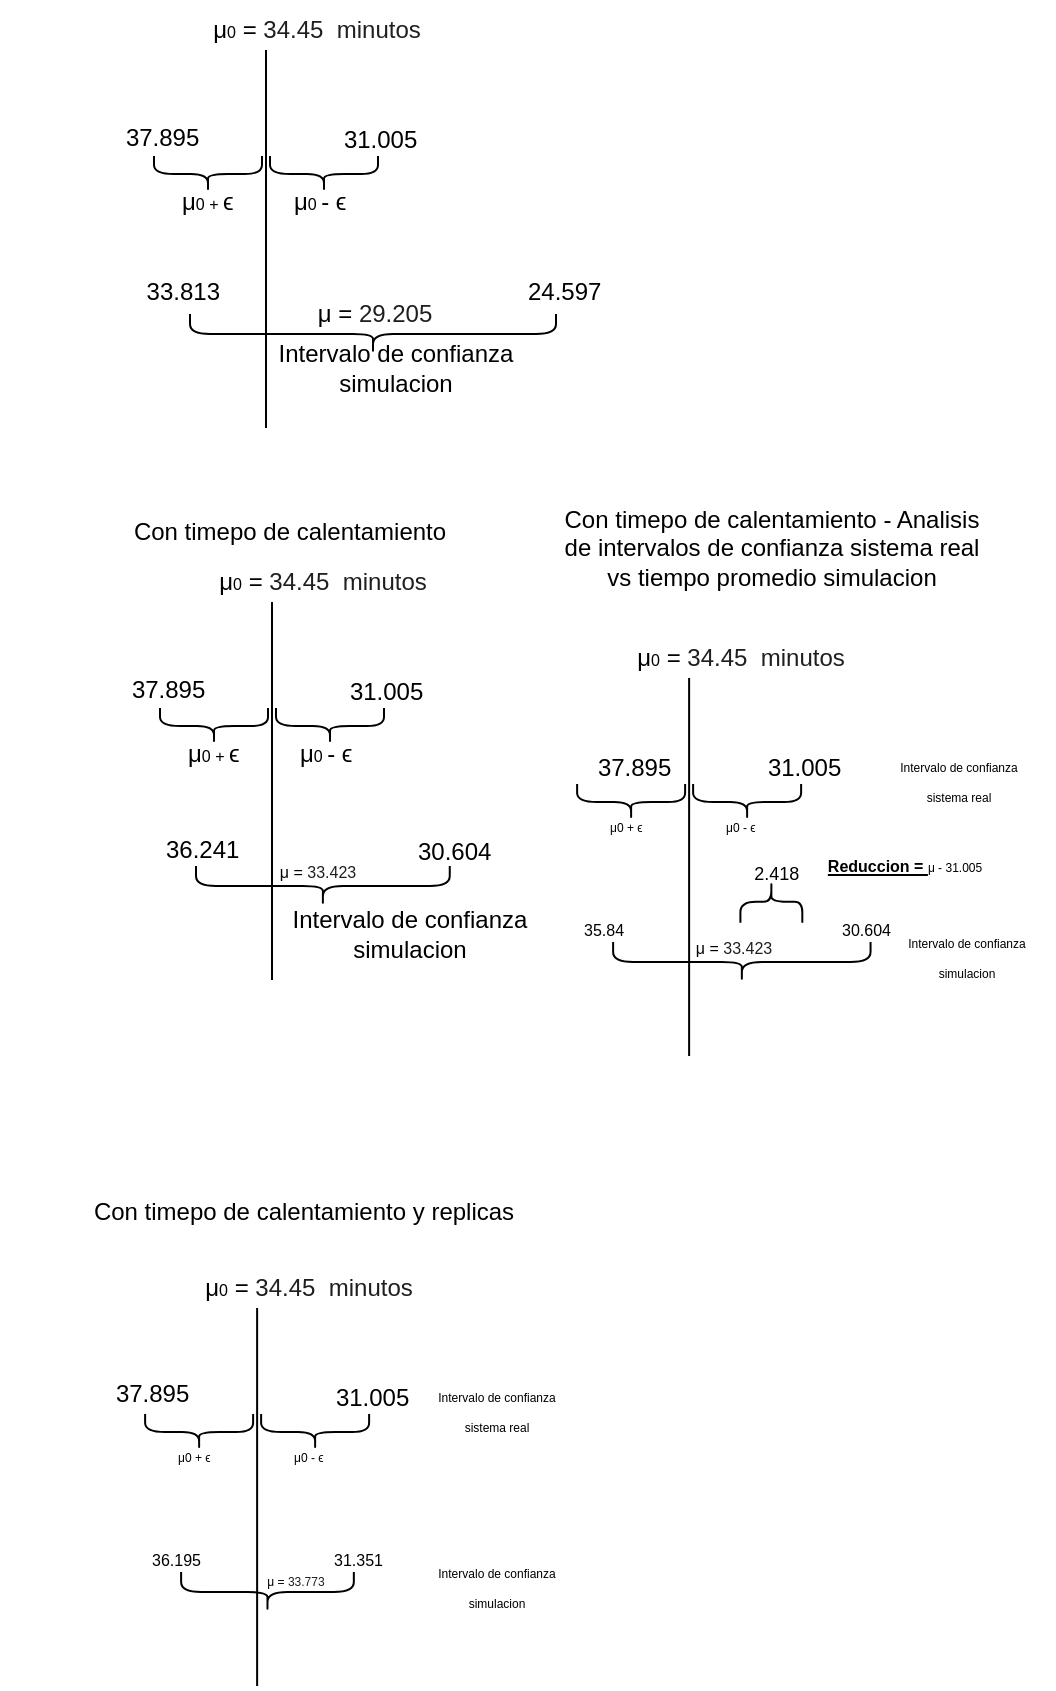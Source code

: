 <mxfile version="24.6.4" type="device">
  <diagram name="Page-1" id="v9tf8FGhaE9dQJUQSXp_">
    <mxGraphModel dx="633" dy="325" grid="0" gridSize="10" guides="1" tooltips="1" connect="1" arrows="1" fold="1" page="1" pageScale="1" pageWidth="850" pageHeight="1100" math="0" shadow="0">
      <root>
        <mxCell id="0" />
        <mxCell id="1" parent="0" />
        <mxCell id="3KHI6MfsFW1JE-0upwix-1" value="" style="endArrow=none;html=1;rounded=0;" parent="1" edge="1">
          <mxGeometry width="50" height="50" relative="1" as="geometry">
            <mxPoint x="450" y="170" as="sourcePoint" />
            <mxPoint x="450" y="359" as="targetPoint" />
          </mxGeometry>
        </mxCell>
        <mxCell id="3KHI6MfsFW1JE-0upwix-3" value="&lt;span class=&quot;mord mathnormal&quot;&gt;μ&lt;/span&gt;&lt;span class=&quot;msupsub&quot;&gt;&lt;span class=&quot;vlist-t vlist-t2&quot;&gt;&lt;span class=&quot;vlist-r&quot;&gt;&lt;span class=&quot;vlist&quot;&gt;&lt;font style=&quot;font-size: 8px;&quot;&gt;&lt;span class=&quot;pstrut&quot;&gt;&lt;/span&gt;&lt;span class=&quot;sizing reset-size6 size3 mtight&quot;&gt;&lt;span class=&quot;mord mtight&quot;&gt;0&lt;/span&gt;&lt;/span&gt;&lt;/font&gt;&lt;/span&gt;&lt;span class=&quot;vlist-s&quot;&gt;​ =&amp;nbsp;&lt;/span&gt;&lt;/span&gt;&lt;span class=&quot;vlist-r&quot;&gt;&lt;span class=&quot;vlist&quot;&gt;&lt;/span&gt;&lt;/span&gt;&lt;/span&gt;&lt;/span&gt;&lt;span style=&quot;color: rgb(31, 31, 31); text-align: left; white-space-collapse: preserve; background-color: rgb(255, 255, 255);&quot;&gt;&lt;font style=&quot;font-size: 12px;&quot; face=&quot;Helvetica&quot;&gt;34.45  minutos&lt;/font&gt;&lt;/span&gt;" style="text;html=1;align=center;verticalAlign=middle;whiteSpace=wrap;rounded=0;" parent="1" vertex="1">
          <mxGeometry x="408" y="145" width="135" height="30" as="geometry" />
        </mxCell>
        <mxCell id="3KHI6MfsFW1JE-0upwix-4" value="&lt;table border=&quot;0&quot; cellpadding=&quot;0&quot; cellspacing=&quot;0&quot; width=&quot;87&quot; style=&quot;border-collapse:&lt;br/&gt; collapse;width:65pt&quot;&gt; &lt;colgroup&gt;&lt;col width=&quot;87&quot; style=&quot;width:65pt&quot;&gt;&lt;/colgroup&gt; &lt;tbody&gt;&lt;tr height=&quot;21&quot; style=&quot;height:16.0pt&quot;&gt;  &lt;td height=&quot;21&quot; align=&quot;right&quot; width=&quot;87&quot; style=&quot;height:16.0pt;width:65pt&quot;&gt;37.895&lt;/td&gt; &lt;/tr&gt;&lt;/tbody&gt;&lt;/table&gt;" style="text;whiteSpace=wrap;html=1;" parent="1" vertex="1">
          <mxGeometry x="328" y="197" width="33.59" height="31" as="geometry" />
        </mxCell>
        <mxCell id="3KHI6MfsFW1JE-0upwix-5" value="&lt;br&gt;&lt;table border=&quot;0&quot; cellpadding=&quot;0&quot; cellspacing=&quot;0&quot; width=&quot;87&quot; style=&quot;border-collapse:&lt;br/&gt; collapse;width:65pt&quot;&gt; &lt;colgroup&gt;&lt;col width=&quot;87&quot; style=&quot;width:65pt&quot;&gt;&lt;/colgroup&gt; &lt;tbody&gt;&lt;tr height=&quot;21&quot; style=&quot;height:16.0pt&quot;&gt;  &lt;td height=&quot;21&quot; align=&quot;right&quot; width=&quot;87&quot; style=&quot;height:16.0pt;width:65pt&quot;&gt;31.005&lt;/td&gt; &lt;/tr&gt;&lt;/tbody&gt;&lt;/table&gt;" style="text;whiteSpace=wrap;html=1;" parent="1" vertex="1">
          <mxGeometry x="437" y="183" width="77" height="17" as="geometry" />
        </mxCell>
        <mxCell id="3KHI6MfsFW1JE-0upwix-8" value="" style="shape=curlyBracket;whiteSpace=wrap;html=1;rounded=1;labelPosition=left;verticalLabelPosition=middle;align=right;verticalAlign=middle;size=0.5;rotation=-90;" parent="1" vertex="1">
          <mxGeometry x="412" y="205" width="18" height="54" as="geometry" />
        </mxCell>
        <mxCell id="3KHI6MfsFW1JE-0upwix-9" value="" style="shape=curlyBracket;whiteSpace=wrap;html=1;rounded=1;labelPosition=left;verticalLabelPosition=middle;align=right;verticalAlign=middle;size=0.5;rotation=-90;" parent="1" vertex="1">
          <mxGeometry x="470" y="205" width="18" height="54" as="geometry" />
        </mxCell>
        <mxCell id="3KHI6MfsFW1JE-0upwix-10" value="&lt;span style=&quot;text-align: center;&quot; class=&quot;mord mathnormal&quot;&gt;μ&lt;/span&gt;&lt;span style=&quot;text-align: center;&quot; class=&quot;msupsub&quot;&gt;&lt;span class=&quot;vlist-t vlist-t2&quot;&gt;&lt;span class=&quot;vlist-r&quot;&gt;&lt;span class=&quot;vlist&quot;&gt;&lt;font style=&quot;font-size: 8px;&quot;&gt;&lt;span class=&quot;pstrut&quot;&gt;&lt;/span&gt;&lt;span class=&quot;sizing reset-size6 size3 mtight&quot;&gt;&lt;span class=&quot;mord mtight&quot;&gt;0&amp;nbsp;&lt;/span&gt;&lt;/span&gt;&lt;/font&gt;&lt;/span&gt;&lt;/span&gt;&lt;/span&gt;&lt;/span&gt;- ϵ" style="text;whiteSpace=wrap;html=1;" parent="1" vertex="1">
          <mxGeometry x="462" y="232" width="37.77" height="23.05" as="geometry" />
        </mxCell>
        <mxCell id="3KHI6MfsFW1JE-0upwix-11" value="&lt;span style=&quot;text-align: center;&quot; class=&quot;mord mathnormal&quot;&gt;μ&lt;/span&gt;&lt;span style=&quot;text-align: center;&quot; class=&quot;msupsub&quot;&gt;&lt;span class=&quot;vlist-t vlist-t2&quot;&gt;&lt;span class=&quot;vlist-r&quot;&gt;&lt;span class=&quot;vlist&quot;&gt;&lt;font style=&quot;font-size: 8px;&quot;&gt;&lt;span class=&quot;pstrut&quot;&gt;&lt;/span&gt;&lt;span class=&quot;sizing reset-size6 size3 mtight&quot;&gt;&lt;span class=&quot;mord mtight&quot;&gt;0 +&amp;nbsp;&lt;/span&gt;&lt;/span&gt;&lt;/font&gt;&lt;/span&gt;&lt;/span&gt;&lt;/span&gt;&lt;/span&gt;ϵ" style="text;whiteSpace=wrap;html=1;" parent="1" vertex="1">
          <mxGeometry x="406" y="232" width="37.77" height="23.05" as="geometry" />
        </mxCell>
        <mxCell id="3KHI6MfsFW1JE-0upwix-12" value="&lt;br&gt;&lt;table border=&quot;0&quot; cellpadding=&quot;0&quot; cellspacing=&quot;0&quot; width=&quot;108&quot; style=&quot;border-collapse:&lt;br/&gt; collapse;width:81pt&quot;&gt; &lt;colgroup&gt;&lt;col width=&quot;108&quot; style=&quot;mso-width-source:userset;mso-width-alt:3456;width:81pt&quot;&gt;&lt;/colgroup&gt; &lt;tbody&gt;&lt;tr height=&quot;21&quot; style=&quot;height:16.0pt&quot;&gt;  &lt;td height=&quot;21&quot; align=&quot;right&quot; width=&quot;108&quot; style=&quot;height:16.0pt;width:81pt&quot;&gt;33.813&lt;/td&gt; &lt;/tr&gt;&lt;/tbody&gt;&lt;/table&gt;" style="text;whiteSpace=wrap;html=1;" parent="1" vertex="1">
          <mxGeometry x="317" y="259" width="136" height="50.77" as="geometry" />
        </mxCell>
        <mxCell id="3KHI6MfsFW1JE-0upwix-13" value="&lt;table border=&quot;0&quot; cellpadding=&quot;0&quot; cellspacing=&quot;0&quot; width=&quot;108&quot; style=&quot;border-collapse:&lt;br/&gt; collapse;width:81pt&quot;&gt;&lt;colgroup&gt;&lt;col width=&quot;108&quot; style=&quot;mso-width-source:userset;mso-width-alt:3456;width:81pt&quot;&gt;&lt;/colgroup&gt;&lt;tbody&gt;&lt;tr height=&quot;21&quot; style=&quot;height:16.0pt&quot;&gt;&lt;td height=&quot;21&quot; align=&quot;right&quot; width=&quot;108&quot; style=&quot;height:16.0pt;width:81pt&quot;&gt;&lt;/td&gt;&lt;/tr&gt;&lt;/tbody&gt;&lt;/table&gt;24.597" style="text;whiteSpace=wrap;html=1;" parent="1" vertex="1">
          <mxGeometry x="579" y="256" width="136" height="56.77" as="geometry" />
        </mxCell>
        <mxCell id="3KHI6MfsFW1JE-0upwix-15" value="" style="shape=curlyBracket;whiteSpace=wrap;html=1;rounded=1;flipH=1;labelPosition=right;verticalLabelPosition=middle;align=left;verticalAlign=middle;rotation=90;" parent="1" vertex="1">
          <mxGeometry x="493.5" y="220.5" width="20" height="183" as="geometry" />
        </mxCell>
        <mxCell id="3KHI6MfsFW1JE-0upwix-17" value="Intervalo de confianza simulacion" style="text;html=1;align=center;verticalAlign=middle;whiteSpace=wrap;rounded=0;" parent="1" vertex="1">
          <mxGeometry x="430" y="314" width="170" height="30" as="geometry" />
        </mxCell>
        <mxCell id="pwbkbquJ9HPY47pB4aYK-1" value="&lt;span class=&quot;mord mathnormal&quot;&gt;μ&lt;/span&gt;&lt;span class=&quot;msupsub&quot;&gt;&lt;span class=&quot;vlist-t vlist-t2&quot;&gt;&lt;span class=&quot;vlist-r&quot;&gt;&lt;span class=&quot;vlist-s&quot;&gt;​ =&amp;nbsp;&lt;/span&gt;&lt;/span&gt;&lt;span class=&quot;vlist-r&quot;&gt;&lt;span class=&quot;vlist&quot;&gt;&lt;/span&gt;&lt;/span&gt;&lt;/span&gt;&lt;/span&gt;&lt;span style=&quot;color: rgb(31, 31, 31); text-align: left; white-space-collapse: preserve; background-color: rgb(255, 255, 255);&quot;&gt;&lt;font style=&quot;font-size: 12px;&quot; face=&quot;Helvetica&quot;&gt;29.205&lt;/font&gt;&lt;/span&gt;" style="text;html=1;align=center;verticalAlign=middle;whiteSpace=wrap;rounded=0;" vertex="1" parent="1">
          <mxGeometry x="437" y="287" width="135" height="30" as="geometry" />
        </mxCell>
        <mxCell id="pwbkbquJ9HPY47pB4aYK-15" value="" style="endArrow=none;html=1;rounded=0;" edge="1" parent="1">
          <mxGeometry width="50" height="50" relative="1" as="geometry">
            <mxPoint x="453" y="446" as="sourcePoint" />
            <mxPoint x="453" y="635" as="targetPoint" />
          </mxGeometry>
        </mxCell>
        <mxCell id="pwbkbquJ9HPY47pB4aYK-16" value="&lt;span class=&quot;mord mathnormal&quot;&gt;μ&lt;/span&gt;&lt;span class=&quot;msupsub&quot;&gt;&lt;span class=&quot;vlist-t vlist-t2&quot;&gt;&lt;span class=&quot;vlist-r&quot;&gt;&lt;span class=&quot;vlist&quot;&gt;&lt;font style=&quot;font-size: 8px;&quot;&gt;&lt;span class=&quot;pstrut&quot;&gt;&lt;/span&gt;&lt;span class=&quot;sizing reset-size6 size3 mtight&quot;&gt;&lt;span class=&quot;mord mtight&quot;&gt;0&lt;/span&gt;&lt;/span&gt;&lt;/font&gt;&lt;/span&gt;&lt;span class=&quot;vlist-s&quot;&gt;​ =&amp;nbsp;&lt;/span&gt;&lt;/span&gt;&lt;span class=&quot;vlist-r&quot;&gt;&lt;span class=&quot;vlist&quot;&gt;&lt;/span&gt;&lt;/span&gt;&lt;/span&gt;&lt;/span&gt;&lt;span style=&quot;color: rgb(31, 31, 31); text-align: left; white-space-collapse: preserve; background-color: rgb(255, 255, 255);&quot;&gt;&lt;font style=&quot;font-size: 12px;&quot; face=&quot;Helvetica&quot;&gt;34.45  minutos&lt;/font&gt;&lt;/span&gt;" style="text;html=1;align=center;verticalAlign=middle;whiteSpace=wrap;rounded=0;" vertex="1" parent="1">
          <mxGeometry x="411" y="421" width="135" height="30" as="geometry" />
        </mxCell>
        <mxCell id="pwbkbquJ9HPY47pB4aYK-17" value="&lt;table border=&quot;0&quot; cellpadding=&quot;0&quot; cellspacing=&quot;0&quot; width=&quot;87&quot; style=&quot;border-collapse:&lt;br/&gt; collapse;width:65pt&quot;&gt; &lt;colgroup&gt;&lt;col width=&quot;87&quot; style=&quot;width:65pt&quot;&gt;&lt;/colgroup&gt; &lt;tbody&gt;&lt;tr height=&quot;21&quot; style=&quot;height:16.0pt&quot;&gt;  &lt;td height=&quot;21&quot; align=&quot;right&quot; width=&quot;87&quot; style=&quot;height:16.0pt;width:65pt&quot;&gt;37.895&lt;/td&gt; &lt;/tr&gt;&lt;/tbody&gt;&lt;/table&gt;" style="text;whiteSpace=wrap;html=1;" vertex="1" parent="1">
          <mxGeometry x="331" y="473" width="33.59" height="31" as="geometry" />
        </mxCell>
        <mxCell id="pwbkbquJ9HPY47pB4aYK-18" value="&lt;br&gt;&lt;table border=&quot;0&quot; cellpadding=&quot;0&quot; cellspacing=&quot;0&quot; width=&quot;87&quot; style=&quot;border-collapse:&lt;br/&gt; collapse;width:65pt&quot;&gt; &lt;colgroup&gt;&lt;col width=&quot;87&quot; style=&quot;width:65pt&quot;&gt;&lt;/colgroup&gt; &lt;tbody&gt;&lt;tr height=&quot;21&quot; style=&quot;height:16.0pt&quot;&gt;  &lt;td height=&quot;21&quot; align=&quot;right&quot; width=&quot;87&quot; style=&quot;height:16.0pt;width:65pt&quot;&gt;31.005&lt;/td&gt; &lt;/tr&gt;&lt;/tbody&gt;&lt;/table&gt;" style="text;whiteSpace=wrap;html=1;" vertex="1" parent="1">
          <mxGeometry x="440" y="459" width="77" height="17" as="geometry" />
        </mxCell>
        <mxCell id="pwbkbquJ9HPY47pB4aYK-19" value="" style="shape=curlyBracket;whiteSpace=wrap;html=1;rounded=1;labelPosition=left;verticalLabelPosition=middle;align=right;verticalAlign=middle;size=0.5;rotation=-90;" vertex="1" parent="1">
          <mxGeometry x="415" y="481" width="18" height="54" as="geometry" />
        </mxCell>
        <mxCell id="pwbkbquJ9HPY47pB4aYK-20" value="" style="shape=curlyBracket;whiteSpace=wrap;html=1;rounded=1;labelPosition=left;verticalLabelPosition=middle;align=right;verticalAlign=middle;size=0.5;rotation=-90;" vertex="1" parent="1">
          <mxGeometry x="473" y="481" width="18" height="54" as="geometry" />
        </mxCell>
        <mxCell id="pwbkbquJ9HPY47pB4aYK-21" value="&lt;span style=&quot;text-align: center;&quot; class=&quot;mord mathnormal&quot;&gt;μ&lt;/span&gt;&lt;span style=&quot;text-align: center;&quot; class=&quot;msupsub&quot;&gt;&lt;span class=&quot;vlist-t vlist-t2&quot;&gt;&lt;span class=&quot;vlist-r&quot;&gt;&lt;span class=&quot;vlist&quot;&gt;&lt;font style=&quot;font-size: 8px;&quot;&gt;&lt;span class=&quot;pstrut&quot;&gt;&lt;/span&gt;&lt;span class=&quot;sizing reset-size6 size3 mtight&quot;&gt;&lt;span class=&quot;mord mtight&quot;&gt;0&amp;nbsp;&lt;/span&gt;&lt;/span&gt;&lt;/font&gt;&lt;/span&gt;&lt;/span&gt;&lt;/span&gt;&lt;/span&gt;- ϵ" style="text;whiteSpace=wrap;html=1;" vertex="1" parent="1">
          <mxGeometry x="465" y="508" width="37.77" height="23.05" as="geometry" />
        </mxCell>
        <mxCell id="pwbkbquJ9HPY47pB4aYK-22" value="&lt;span style=&quot;text-align: center;&quot; class=&quot;mord mathnormal&quot;&gt;μ&lt;/span&gt;&lt;span style=&quot;text-align: center;&quot; class=&quot;msupsub&quot;&gt;&lt;span class=&quot;vlist-t vlist-t2&quot;&gt;&lt;span class=&quot;vlist-r&quot;&gt;&lt;span class=&quot;vlist&quot;&gt;&lt;font style=&quot;font-size: 8px;&quot;&gt;&lt;span class=&quot;pstrut&quot;&gt;&lt;/span&gt;&lt;span class=&quot;sizing reset-size6 size3 mtight&quot;&gt;&lt;span class=&quot;mord mtight&quot;&gt;0 +&amp;nbsp;&lt;/span&gt;&lt;/span&gt;&lt;/font&gt;&lt;/span&gt;&lt;/span&gt;&lt;/span&gt;&lt;/span&gt;ϵ" style="text;whiteSpace=wrap;html=1;" vertex="1" parent="1">
          <mxGeometry x="409" y="508" width="37.77" height="23.05" as="geometry" />
        </mxCell>
        <mxCell id="pwbkbquJ9HPY47pB4aYK-23" value="&lt;table border=&quot;0&quot; cellpadding=&quot;0&quot; cellspacing=&quot;0&quot; width=&quot;108&quot; style=&quot;border-collapse:&lt;br/&gt; collapse;width:81pt&quot;&gt;&lt;colgroup&gt;&lt;col width=&quot;108&quot; style=&quot;mso-width-source:userset;mso-width-alt:3456;width:81pt&quot;&gt;&lt;/colgroup&gt;&lt;tbody&gt;&lt;tr height=&quot;21&quot; style=&quot;height:16.0pt&quot;&gt;&lt;td height=&quot;21&quot; align=&quot;right&quot; width=&quot;108&quot; style=&quot;height:16.0pt;width:81pt&quot;&gt;&lt;/td&gt;&lt;/tr&gt;&lt;/tbody&gt;&lt;/table&gt;36.241&amp;nbsp;" style="text;whiteSpace=wrap;html=1;" vertex="1" parent="1">
          <mxGeometry x="398" y="535" width="70" height="16.77" as="geometry" />
        </mxCell>
        <mxCell id="pwbkbquJ9HPY47pB4aYK-24" value="30.604" style="text;whiteSpace=wrap;html=1;" vertex="1" parent="1">
          <mxGeometry x="524" y="557" width="61" height="23" as="geometry" />
        </mxCell>
        <mxCell id="pwbkbquJ9HPY47pB4aYK-25" value="" style="shape=curlyBracket;whiteSpace=wrap;html=1;rounded=1;flipH=1;labelPosition=right;verticalLabelPosition=middle;align=left;verticalAlign=middle;rotation=90;" vertex="1" parent="1">
          <mxGeometry x="468.44" y="524.56" width="20" height="126.88" as="geometry" />
        </mxCell>
        <mxCell id="pwbkbquJ9HPY47pB4aYK-26" value="Intervalo de confianza simulacion" style="text;html=1;align=center;verticalAlign=middle;whiteSpace=wrap;rounded=0;" vertex="1" parent="1">
          <mxGeometry x="437" y="597" width="170" height="30" as="geometry" />
        </mxCell>
        <mxCell id="pwbkbquJ9HPY47pB4aYK-27" value="&lt;font style=&quot;font-size: 8px;&quot;&gt;&lt;span class=&quot;mord mathnormal&quot;&gt;μ&lt;/span&gt;&lt;span class=&quot;msupsub&quot;&gt;&lt;span class=&quot;vlist-t vlist-t2&quot;&gt;&lt;span class=&quot;vlist-r&quot;&gt;&lt;span class=&quot;vlist-s&quot;&gt;​ =&amp;nbsp;&lt;/span&gt;&lt;/span&gt;&lt;span class=&quot;vlist-r&quot;&gt;&lt;span class=&quot;vlist&quot;&gt;&lt;/span&gt;&lt;/span&gt;&lt;/span&gt;&lt;/span&gt;&lt;span style=&quot;color: rgb(31, 31, 31); text-align: left; white-space-collapse: preserve; background-color: rgb(255, 255, 255);&quot;&gt;&lt;font style=&quot;&quot; face=&quot;Helvetica&quot;&gt;33.423&lt;/font&gt;&lt;/span&gt;&lt;/font&gt;" style="text;html=1;align=center;verticalAlign=middle;whiteSpace=wrap;rounded=0;" vertex="1" parent="1">
          <mxGeometry x="446.77" y="565" width="58" height="30" as="geometry" />
        </mxCell>
        <mxCell id="pwbkbquJ9HPY47pB4aYK-28" value="Con timepo de calentamiento" style="text;html=1;align=center;verticalAlign=middle;whiteSpace=wrap;rounded=0;" vertex="1" parent="1">
          <mxGeometry x="352" y="396" width="220" height="30" as="geometry" />
        </mxCell>
        <mxCell id="pwbkbquJ9HPY47pB4aYK-29" value="" style="endArrow=none;html=1;rounded=0;" edge="1" parent="1">
          <mxGeometry width="50" height="50" relative="1" as="geometry">
            <mxPoint x="661.56" y="484" as="sourcePoint" />
            <mxPoint x="661.56" y="673" as="targetPoint" />
          </mxGeometry>
        </mxCell>
        <mxCell id="pwbkbquJ9HPY47pB4aYK-30" value="&lt;span class=&quot;mord mathnormal&quot;&gt;μ&lt;/span&gt;&lt;span class=&quot;msupsub&quot;&gt;&lt;span class=&quot;vlist-t vlist-t2&quot;&gt;&lt;span class=&quot;vlist-r&quot;&gt;&lt;span class=&quot;vlist&quot;&gt;&lt;font style=&quot;font-size: 8px;&quot;&gt;&lt;span class=&quot;pstrut&quot;&gt;&lt;/span&gt;&lt;span class=&quot;sizing reset-size6 size3 mtight&quot;&gt;&lt;span class=&quot;mord mtight&quot;&gt;0&lt;/span&gt;&lt;/span&gt;&lt;/font&gt;&lt;/span&gt;&lt;span class=&quot;vlist-s&quot;&gt;​ =&amp;nbsp;&lt;/span&gt;&lt;/span&gt;&lt;span class=&quot;vlist-r&quot;&gt;&lt;span class=&quot;vlist&quot;&gt;&lt;/span&gt;&lt;/span&gt;&lt;/span&gt;&lt;/span&gt;&lt;span style=&quot;color: rgb(31, 31, 31); text-align: left; white-space-collapse: preserve; background-color: rgb(255, 255, 255);&quot;&gt;&lt;font style=&quot;font-size: 12px;&quot; face=&quot;Helvetica&quot;&gt;34.45  minutos&lt;/font&gt;&lt;/span&gt;" style="text;html=1;align=center;verticalAlign=middle;whiteSpace=wrap;rounded=0;" vertex="1" parent="1">
          <mxGeometry x="619.56" y="459" width="135" height="30" as="geometry" />
        </mxCell>
        <mxCell id="pwbkbquJ9HPY47pB4aYK-31" value="&lt;br&gt;&lt;table border=&quot;0&quot; cellpadding=&quot;0&quot; cellspacing=&quot;0&quot; width=&quot;87&quot; style=&quot;border-collapse:&lt;br/&gt; collapse;width:65pt&quot;&gt; &lt;colgroup&gt;&lt;col width=&quot;87&quot; style=&quot;width:65pt&quot;&gt;&lt;/colgroup&gt; &lt;tbody&gt;&lt;tr height=&quot;21&quot; style=&quot;height:16.0pt&quot;&gt;  &lt;td height=&quot;21&quot; align=&quot;right&quot; width=&quot;87&quot; style=&quot;height:16.0pt;width:65pt&quot;&gt;31.005&lt;/td&gt; &lt;/tr&gt;&lt;/tbody&gt;&lt;/table&gt;" style="text;whiteSpace=wrap;html=1;" vertex="1" parent="1">
          <mxGeometry x="648.56" y="497" width="77" height="17" as="geometry" />
        </mxCell>
        <mxCell id="pwbkbquJ9HPY47pB4aYK-32" value="" style="shape=curlyBracket;whiteSpace=wrap;html=1;rounded=1;labelPosition=left;verticalLabelPosition=middle;align=right;verticalAlign=middle;size=0.5;rotation=-90;" vertex="1" parent="1">
          <mxGeometry x="623.56" y="519" width="18" height="54" as="geometry" />
        </mxCell>
        <mxCell id="pwbkbquJ9HPY47pB4aYK-33" value="" style="shape=curlyBracket;whiteSpace=wrap;html=1;rounded=1;labelPosition=left;verticalLabelPosition=middle;align=right;verticalAlign=middle;size=0.5;rotation=-90;" vertex="1" parent="1">
          <mxGeometry x="681.56" y="519" width="18" height="54" as="geometry" />
        </mxCell>
        <mxCell id="pwbkbquJ9HPY47pB4aYK-34" value="&lt;font style=&quot;font-size: 6px;&quot;&gt;&lt;span style=&quot;text-align: center;&quot; class=&quot;mord mathnormal&quot;&gt;μ&lt;/span&gt;&lt;span style=&quot;text-align: center;&quot; class=&quot;msupsub&quot;&gt;&lt;span class=&quot;vlist-t vlist-t2&quot;&gt;&lt;span class=&quot;vlist-r&quot;&gt;&lt;span class=&quot;vlist&quot;&gt;&lt;font style=&quot;&quot;&gt;&lt;span class=&quot;pstrut&quot;&gt;&lt;/span&gt;&lt;span class=&quot;sizing reset-size6 size3 mtight&quot;&gt;&lt;span class=&quot;mord mtight&quot;&gt;0&amp;nbsp;&lt;/span&gt;&lt;/span&gt;&lt;/font&gt;&lt;/span&gt;&lt;/span&gt;&lt;/span&gt;&lt;/span&gt;- ϵ&lt;/font&gt;" style="text;whiteSpace=wrap;html=1;" vertex="1" parent="1">
          <mxGeometry x="677.92" y="543" width="37.77" height="23.05" as="geometry" />
        </mxCell>
        <mxCell id="pwbkbquJ9HPY47pB4aYK-35" value="&lt;font style=&quot;font-size: 6px;&quot;&gt;&lt;span style=&quot;text-align: center;&quot; class=&quot;mord mathnormal&quot;&gt;μ&lt;/span&gt;&lt;span style=&quot;text-align: center;&quot; class=&quot;msupsub&quot;&gt;&lt;span class=&quot;vlist-t vlist-t2&quot;&gt;&lt;span class=&quot;vlist-r&quot;&gt;&lt;span class=&quot;vlist&quot;&gt;&lt;font style=&quot;&quot;&gt;&lt;span class=&quot;pstrut&quot;&gt;&lt;/span&gt;&lt;span class=&quot;sizing reset-size6 size3 mtight&quot;&gt;&lt;span class=&quot;mord mtight&quot;&gt;0 +&amp;nbsp;&lt;/span&gt;&lt;/span&gt;&lt;/font&gt;&lt;/span&gt;&lt;/span&gt;&lt;/span&gt;&lt;/span&gt;ϵ&lt;/font&gt;" style="text;whiteSpace=wrap;html=1;" vertex="1" parent="1">
          <mxGeometry x="619.56" y="543" width="37.77" height="23.05" as="geometry" />
        </mxCell>
        <mxCell id="pwbkbquJ9HPY47pB4aYK-36" value="&lt;font style=&quot;font-size: 8px;&quot;&gt;35.84&lt;/font&gt;" style="text;whiteSpace=wrap;html=1;" vertex="1" parent="1">
          <mxGeometry x="607" y="595" width="70" height="16.77" as="geometry" />
        </mxCell>
        <mxCell id="pwbkbquJ9HPY47pB4aYK-37" value="&lt;font style=&quot;font-size: 8px;&quot;&gt;30.604&lt;/font&gt;" style="text;whiteSpace=wrap;html=1;" vertex="1" parent="1">
          <mxGeometry x="735.56" y="595" width="61" height="23" as="geometry" />
        </mxCell>
        <mxCell id="pwbkbquJ9HPY47pB4aYK-38" value="" style="shape=curlyBracket;whiteSpace=wrap;html=1;rounded=1;flipH=1;labelPosition=right;verticalLabelPosition=middle;align=left;verticalAlign=middle;rotation=90;" vertex="1" parent="1">
          <mxGeometry x="677.92" y="561.64" width="20" height="128.72" as="geometry" />
        </mxCell>
        <mxCell id="pwbkbquJ9HPY47pB4aYK-39" value="&lt;font style=&quot;font-size: 6px;&quot;&gt;Intervalo de confianza simulacion&lt;/font&gt;" style="text;html=1;align=center;verticalAlign=middle;whiteSpace=wrap;rounded=0;" vertex="1" parent="1">
          <mxGeometry x="757" y="607" width="87" height="30" as="geometry" />
        </mxCell>
        <mxCell id="pwbkbquJ9HPY47pB4aYK-40" value="&lt;font style=&quot;font-size: 8px;&quot;&gt;&lt;span class=&quot;mord mathnormal&quot;&gt;μ&lt;/span&gt;&lt;span class=&quot;msupsub&quot;&gt;&lt;span class=&quot;vlist-t vlist-t2&quot;&gt;&lt;span class=&quot;vlist-r&quot;&gt;&lt;span class=&quot;vlist-s&quot;&gt;​ =&amp;nbsp;&lt;/span&gt;&lt;/span&gt;&lt;span class=&quot;vlist-r&quot;&gt;&lt;span class=&quot;vlist&quot;&gt;&lt;/span&gt;&lt;/span&gt;&lt;/span&gt;&lt;/span&gt;&lt;span style=&quot;color: rgb(31, 31, 31); text-align: left; white-space-collapse: preserve; background-color: rgb(255, 255, 255);&quot;&gt;&lt;font style=&quot;&quot; face=&quot;Helvetica&quot;&gt;33.423&lt;/font&gt;&lt;/span&gt;&lt;/font&gt;" style="text;html=1;align=center;verticalAlign=middle;whiteSpace=wrap;rounded=0;" vertex="1" parent="1">
          <mxGeometry x="655.33" y="603" width="58" height="30" as="geometry" />
        </mxCell>
        <mxCell id="pwbkbquJ9HPY47pB4aYK-41" value="Con timepo de calentamiento - Analisis de intervalos de confianza sistema real vs tiempo promedio simulacion" style="text;html=1;align=center;verticalAlign=middle;whiteSpace=wrap;rounded=0;" vertex="1" parent="1">
          <mxGeometry x="593" y="403.5" width="220" height="30" as="geometry" />
        </mxCell>
        <mxCell id="pwbkbquJ9HPY47pB4aYK-42" value="&lt;table border=&quot;0&quot; cellpadding=&quot;0&quot; cellspacing=&quot;0&quot; width=&quot;87&quot; style=&quot;border-collapse:&lt;br/&gt; collapse;width:65pt&quot;&gt; &lt;colgroup&gt;&lt;col width=&quot;87&quot; style=&quot;width:65pt&quot;&gt;&lt;/colgroup&gt; &lt;tbody&gt;&lt;tr height=&quot;21&quot; style=&quot;height:16.0pt&quot;&gt;  &lt;td height=&quot;21&quot; align=&quot;right&quot; width=&quot;87&quot; style=&quot;height:16.0pt;width:65pt&quot;&gt;37.895&lt;/td&gt; &lt;/tr&gt;&lt;/tbody&gt;&lt;/table&gt;" style="text;whiteSpace=wrap;html=1;" vertex="1" parent="1">
          <mxGeometry x="564" y="512" width="33.59" height="31" as="geometry" />
        </mxCell>
        <mxCell id="pwbkbquJ9HPY47pB4aYK-43" value="&lt;font style=&quot;font-size: 6px;&quot;&gt;Intervalo de confianza sistema real&lt;/font&gt;" style="text;html=1;align=center;verticalAlign=middle;whiteSpace=wrap;rounded=0;" vertex="1" parent="1">
          <mxGeometry x="757" y="519" width="79" height="30" as="geometry" />
        </mxCell>
        <mxCell id="pwbkbquJ9HPY47pB4aYK-45" value="" style="shape=curlyBracket;whiteSpace=wrap;html=1;rounded=1;flipH=1;labelPosition=right;verticalLabelPosition=middle;align=left;verticalAlign=middle;rotation=-90;" vertex="1" parent="1">
          <mxGeometry x="692.18" y="580.43" width="21" height="30.95" as="geometry" />
        </mxCell>
        <mxCell id="pwbkbquJ9HPY47pB4aYK-46" value="&lt;table style=&quot;border-collapse: collapse; width: 65pt;&quot; width=&quot;87&quot; cellspacing=&quot;0&quot; cellpadding=&quot;0&quot; border=&quot;0&quot;&gt;&lt;colgroup&gt;&lt;col style=&quot;width: 65pt;&quot; width=&quot;87&quot;&gt;&lt;/colgroup&gt;&lt;tbody&gt;&lt;tr style=&quot;height: 16pt;&quot; height=&quot;21&quot;&gt;&lt;td style=&quot;padding-top: 1px; padding-right: 1px; padding-left: 1px; font-size: 12pt; font-family: &amp;quot;Aptos Narrow&amp;quot;, sans-serif; vertical-align: bottom; border: none; text-wrap: nowrap; height: 16pt; width: 65pt;&quot; width=&quot;87&quot; align=&quot;right&quot; height=&quot;21&quot;&gt;&lt;font style=&quot;font-size: 9px;&quot;&gt;2.418&lt;/font&gt;&lt;/td&gt;&lt;/tr&gt;&lt;/tbody&gt;&lt;/table&gt;" style="text;whiteSpace=wrap;html=1;" vertex="1" parent="1">
          <mxGeometry x="628.56" y="560" width="61" height="23" as="geometry" />
        </mxCell>
        <mxCell id="pwbkbquJ9HPY47pB4aYK-47" value="&lt;font style=&quot;font-size: 8px;&quot;&gt;&lt;b&gt;&lt;u&gt;Reduccion =&amp;nbsp;&lt;/u&gt;&lt;/b&gt;&lt;/font&gt;&lt;font style=&quot;font-size: 6px;&quot;&gt;μ - 31.005&lt;/font&gt;" style="text;html=1;align=center;verticalAlign=middle;whiteSpace=wrap;rounded=0;" vertex="1" parent="1">
          <mxGeometry x="725.56" y="561.64" width="87" height="30" as="geometry" />
        </mxCell>
        <mxCell id="pwbkbquJ9HPY47pB4aYK-77" value="" style="endArrow=none;html=1;rounded=0;" edge="1" parent="1">
          <mxGeometry width="50" height="50" relative="1" as="geometry">
            <mxPoint x="445.56" y="799" as="sourcePoint" />
            <mxPoint x="445.56" y="988" as="targetPoint" />
          </mxGeometry>
        </mxCell>
        <mxCell id="pwbkbquJ9HPY47pB4aYK-78" value="&lt;span class=&quot;mord mathnormal&quot;&gt;μ&lt;/span&gt;&lt;span class=&quot;msupsub&quot;&gt;&lt;span class=&quot;vlist-t vlist-t2&quot;&gt;&lt;span class=&quot;vlist-r&quot;&gt;&lt;span class=&quot;vlist&quot;&gt;&lt;font style=&quot;font-size: 8px;&quot;&gt;&lt;span class=&quot;pstrut&quot;&gt;&lt;/span&gt;&lt;span class=&quot;sizing reset-size6 size3 mtight&quot;&gt;&lt;span class=&quot;mord mtight&quot;&gt;0&lt;/span&gt;&lt;/span&gt;&lt;/font&gt;&lt;/span&gt;&lt;span class=&quot;vlist-s&quot;&gt;​ =&amp;nbsp;&lt;/span&gt;&lt;/span&gt;&lt;span class=&quot;vlist-r&quot;&gt;&lt;span class=&quot;vlist&quot;&gt;&lt;/span&gt;&lt;/span&gt;&lt;/span&gt;&lt;/span&gt;&lt;span style=&quot;color: rgb(31, 31, 31); text-align: left; white-space-collapse: preserve; background-color: rgb(255, 255, 255);&quot;&gt;&lt;font style=&quot;font-size: 12px;&quot; face=&quot;Helvetica&quot;&gt;34.45  minutos&lt;/font&gt;&lt;/span&gt;" style="text;html=1;align=center;verticalAlign=middle;whiteSpace=wrap;rounded=0;" vertex="1" parent="1">
          <mxGeometry x="403.56" y="774" width="135" height="30" as="geometry" />
        </mxCell>
        <mxCell id="pwbkbquJ9HPY47pB4aYK-79" value="&lt;br&gt;&lt;table border=&quot;0&quot; cellpadding=&quot;0&quot; cellspacing=&quot;0&quot; width=&quot;87&quot; style=&quot;border-collapse:&lt;br/&gt; collapse;width:65pt&quot;&gt; &lt;colgroup&gt;&lt;col width=&quot;87&quot; style=&quot;width:65pt&quot;&gt;&lt;/colgroup&gt; &lt;tbody&gt;&lt;tr height=&quot;21&quot; style=&quot;height:16.0pt&quot;&gt;  &lt;td height=&quot;21&quot; align=&quot;right&quot; width=&quot;87&quot; style=&quot;height:16.0pt;width:65pt&quot;&gt;31.005&lt;/td&gt; &lt;/tr&gt;&lt;/tbody&gt;&lt;/table&gt;" style="text;whiteSpace=wrap;html=1;" vertex="1" parent="1">
          <mxGeometry x="432.56" y="812" width="77" height="17" as="geometry" />
        </mxCell>
        <mxCell id="pwbkbquJ9HPY47pB4aYK-80" value="" style="shape=curlyBracket;whiteSpace=wrap;html=1;rounded=1;labelPosition=left;verticalLabelPosition=middle;align=right;verticalAlign=middle;size=0.5;rotation=-90;" vertex="1" parent="1">
          <mxGeometry x="407.56" y="834" width="18" height="54" as="geometry" />
        </mxCell>
        <mxCell id="pwbkbquJ9HPY47pB4aYK-81" value="" style="shape=curlyBracket;whiteSpace=wrap;html=1;rounded=1;labelPosition=left;verticalLabelPosition=middle;align=right;verticalAlign=middle;size=0.5;rotation=-90;" vertex="1" parent="1">
          <mxGeometry x="465.56" y="834" width="18" height="54" as="geometry" />
        </mxCell>
        <mxCell id="pwbkbquJ9HPY47pB4aYK-82" value="&lt;font style=&quot;font-size: 6px;&quot;&gt;&lt;span style=&quot;text-align: center;&quot; class=&quot;mord mathnormal&quot;&gt;μ&lt;/span&gt;&lt;span style=&quot;text-align: center;&quot; class=&quot;msupsub&quot;&gt;&lt;span class=&quot;vlist-t vlist-t2&quot;&gt;&lt;span class=&quot;vlist-r&quot;&gt;&lt;span class=&quot;vlist&quot;&gt;&lt;font style=&quot;&quot;&gt;&lt;span class=&quot;pstrut&quot;&gt;&lt;/span&gt;&lt;span class=&quot;sizing reset-size6 size3 mtight&quot;&gt;&lt;span class=&quot;mord mtight&quot;&gt;0&amp;nbsp;&lt;/span&gt;&lt;/span&gt;&lt;/font&gt;&lt;/span&gt;&lt;/span&gt;&lt;/span&gt;&lt;/span&gt;- ϵ&lt;/font&gt;" style="text;whiteSpace=wrap;html=1;" vertex="1" parent="1">
          <mxGeometry x="461.92" y="858" width="37.77" height="23.05" as="geometry" />
        </mxCell>
        <mxCell id="pwbkbquJ9HPY47pB4aYK-83" value="&lt;font style=&quot;font-size: 6px;&quot;&gt;&lt;span style=&quot;text-align: center;&quot; class=&quot;mord mathnormal&quot;&gt;μ&lt;/span&gt;&lt;span style=&quot;text-align: center;&quot; class=&quot;msupsub&quot;&gt;&lt;span class=&quot;vlist-t vlist-t2&quot;&gt;&lt;span class=&quot;vlist-r&quot;&gt;&lt;span class=&quot;vlist&quot;&gt;&lt;font style=&quot;&quot;&gt;&lt;span class=&quot;pstrut&quot;&gt;&lt;/span&gt;&lt;span class=&quot;sizing reset-size6 size3 mtight&quot;&gt;&lt;span class=&quot;mord mtight&quot;&gt;0 +&amp;nbsp;&lt;/span&gt;&lt;/span&gt;&lt;/font&gt;&lt;/span&gt;&lt;/span&gt;&lt;/span&gt;&lt;/span&gt;ϵ&lt;/font&gt;" style="text;whiteSpace=wrap;html=1;" vertex="1" parent="1">
          <mxGeometry x="403.56" y="858" width="37.77" height="23.05" as="geometry" />
        </mxCell>
        <mxCell id="pwbkbquJ9HPY47pB4aYK-84" value="&lt;font style=&quot;font-size: 8px;&quot;&gt;36.195&lt;/font&gt;" style="text;whiteSpace=wrap;html=1;" vertex="1" parent="1">
          <mxGeometry x="391" y="910" width="70" height="16.77" as="geometry" />
        </mxCell>
        <mxCell id="pwbkbquJ9HPY47pB4aYK-85" value="&lt;font style=&quot;font-size: 8px;&quot;&gt;31.351&lt;/font&gt;" style="text;whiteSpace=wrap;html=1;" vertex="1" parent="1">
          <mxGeometry x="482.0" y="910" width="61" height="23" as="geometry" />
        </mxCell>
        <mxCell id="pwbkbquJ9HPY47pB4aYK-86" value="" style="shape=curlyBracket;whiteSpace=wrap;html=1;rounded=1;flipH=1;labelPosition=right;verticalLabelPosition=middle;align=left;verticalAlign=middle;rotation=90;" vertex="1" parent="1">
          <mxGeometry x="440.74" y="897.82" width="20" height="86.36" as="geometry" />
        </mxCell>
        <mxCell id="pwbkbquJ9HPY47pB4aYK-87" value="&lt;font style=&quot;font-size: 6px;&quot;&gt;Intervalo de confianza simulacion&lt;/font&gt;" style="text;html=1;align=center;verticalAlign=middle;whiteSpace=wrap;rounded=0;" vertex="1" parent="1">
          <mxGeometry x="522" y="922" width="87" height="30" as="geometry" />
        </mxCell>
        <mxCell id="pwbkbquJ9HPY47pB4aYK-88" value="&lt;font style=&quot;font-size: 6px;&quot;&gt;&lt;span style=&quot;&quot; class=&quot;mord mathnormal&quot;&gt;μ&lt;/span&gt;&lt;span style=&quot;&quot; class=&quot;msupsub&quot;&gt;&lt;span class=&quot;vlist-t vlist-t2&quot;&gt;&lt;span class=&quot;vlist-r&quot;&gt;&lt;span class=&quot;vlist-s&quot;&gt;​ =&amp;nbsp;&lt;/span&gt;&lt;/span&gt;&lt;span class=&quot;vlist-r&quot;&gt;&lt;span class=&quot;vlist&quot;&gt;&lt;/span&gt;&lt;/span&gt;&lt;/span&gt;&lt;/span&gt;&lt;span style=&quot;color: rgb(31, 31, 31); text-align: left; white-space-collapse: preserve; background-color: rgb(255, 255, 255);&quot;&gt;&lt;font style=&quot;&quot; face=&quot;Helvetica&quot;&gt;33.773&lt;/font&gt;&lt;/span&gt;&lt;/font&gt;" style="text;html=1;align=center;verticalAlign=middle;whiteSpace=wrap;rounded=0;" vertex="1" parent="1">
          <mxGeometry x="435.5" y="919" width="58" height="29" as="geometry" />
        </mxCell>
        <mxCell id="pwbkbquJ9HPY47pB4aYK-89" value="&lt;font style=&quot;font-size: 6px;&quot;&gt;Intervalo de confianza sistema real&lt;/font&gt;" style="text;html=1;align=center;verticalAlign=middle;whiteSpace=wrap;rounded=0;" vertex="1" parent="1">
          <mxGeometry x="526" y="834" width="79" height="30" as="geometry" />
        </mxCell>
        <mxCell id="pwbkbquJ9HPY47pB4aYK-93" value="Con timepo de calentamiento y replicas" style="text;html=1;align=center;verticalAlign=middle;whiteSpace=wrap;rounded=0;" vertex="1" parent="1">
          <mxGeometry x="359" y="736" width="220" height="30" as="geometry" />
        </mxCell>
        <mxCell id="pwbkbquJ9HPY47pB4aYK-94" value="&lt;table border=&quot;0&quot; cellpadding=&quot;0&quot; cellspacing=&quot;0&quot; width=&quot;87&quot; style=&quot;border-collapse:&lt;br/&gt; collapse;width:65pt&quot;&gt; &lt;colgroup&gt;&lt;col width=&quot;87&quot; style=&quot;width:65pt&quot;&gt;&lt;/colgroup&gt; &lt;tbody&gt;&lt;tr height=&quot;21&quot; style=&quot;height:16.0pt&quot;&gt;  &lt;td height=&quot;21&quot; align=&quot;right&quot; width=&quot;87&quot; style=&quot;height:16.0pt;width:65pt&quot;&gt;37.895&lt;/td&gt; &lt;/tr&gt;&lt;/tbody&gt;&lt;/table&gt;" style="text;whiteSpace=wrap;html=1;" vertex="1" parent="1">
          <mxGeometry x="323" y="825" width="33.59" height="31" as="geometry" />
        </mxCell>
      </root>
    </mxGraphModel>
  </diagram>
</mxfile>
